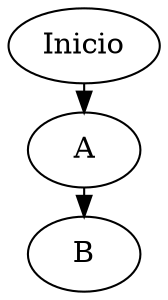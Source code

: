 digraph G {
 ranksep = 0.2
 INIT [label="Inicio"]
 A0 [label="A"]
 A1 [label="B"]
 INIT -> A0 -> A1
}

